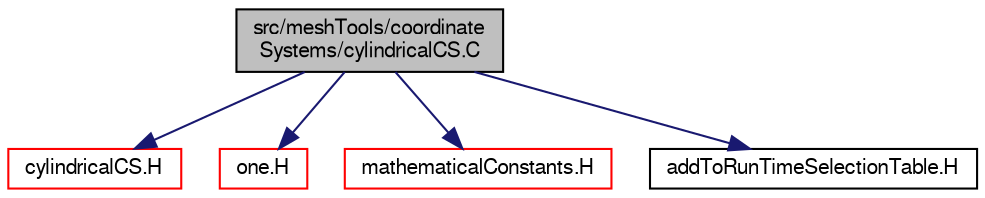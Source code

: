 digraph "src/meshTools/coordinateSystems/cylindricalCS.C"
{
  bgcolor="transparent";
  edge [fontname="FreeSans",fontsize="10",labelfontname="FreeSans",labelfontsize="10"];
  node [fontname="FreeSans",fontsize="10",shape=record];
  Node0 [label="src/meshTools/coordinate\lSystems/cylindricalCS.C",height=0.2,width=0.4,color="black", fillcolor="grey75", style="filled", fontcolor="black"];
  Node0 -> Node1 [color="midnightblue",fontsize="10",style="solid",fontname="FreeSans"];
  Node1 [label="cylindricalCS.H",height=0.2,width=0.4,color="red",URL="$a07535.html"];
  Node0 -> Node223 [color="midnightblue",fontsize="10",style="solid",fontname="FreeSans"];
  Node223 [label="one.H",height=0.2,width=0.4,color="red",URL="$a12422.html"];
  Node0 -> Node225 [color="midnightblue",fontsize="10",style="solid",fontname="FreeSans"];
  Node225 [label="mathematicalConstants.H",height=0.2,width=0.4,color="red",URL="$a10238.html"];
  Node0 -> Node226 [color="midnightblue",fontsize="10",style="solid",fontname="FreeSans"];
  Node226 [label="addToRunTimeSelectionTable.H",height=0.2,width=0.4,color="black",URL="$a09263.html",tooltip="Macros for easy insertion into run-time selection tables. "];
}
